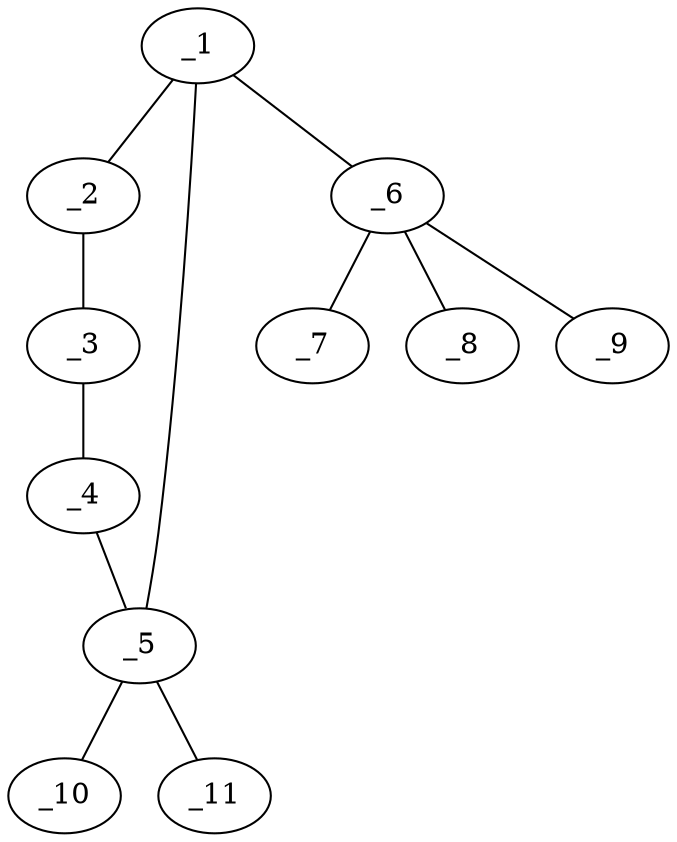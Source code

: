 graph molid617395 {
	_1	 [charge=0,
		chem=1,
		symbol="C  ",
		x="3.7601",
		y="-0.2306"];
	_2	 [charge=0,
		chem=1,
		symbol="C  ",
		x="4.5691",
		y="-0.8184"];
	_1 -- _2	 [valence=1];
	_5	 [charge=0,
		chem=1,
		symbol="C  ",
		x="2.9511",
		y="-0.8184"];
	_1 -- _5	 [valence=1];
	_6	 [charge=0,
		chem=17,
		symbol="Si ",
		x="3.7601",
		y="0.7694"];
	_1 -- _6	 [valence=1];
	_3	 [charge=0,
		chem=1,
		symbol="C  ",
		x="4.2601",
		y="-1.7694"];
	_2 -- _3	 [valence=1];
	_4	 [charge=0,
		chem=2,
		symbol="O  ",
		x="3.2601",
		y="-1.7694"];
	_3 -- _4	 [valence=1];
	_4 -- _5	 [valence=1];
	_10	 [charge=0,
		chem=1,
		symbol="C  ",
		x=2,
		y="-1.1274"];
	_5 -- _10	 [valence=1];
	_11	 [charge=0,
		chem=1,
		symbol="C  ",
		x="2.3633",
		y="-0.0093"];
	_5 -- _11	 [valence=1];
	_7	 [charge=0,
		chem=1,
		symbol="C  ",
		x="3.7601",
		y="1.7694"];
	_6 -- _7	 [valence=1];
	_8	 [charge=0,
		chem=1,
		symbol="C  ",
		x="2.7601",
		y="0.7694"];
	_6 -- _8	 [valence=1];
	_9	 [charge=0,
		chem=1,
		symbol="C  ",
		x="4.7601",
		y="0.7694"];
	_6 -- _9	 [valence=1];
}
